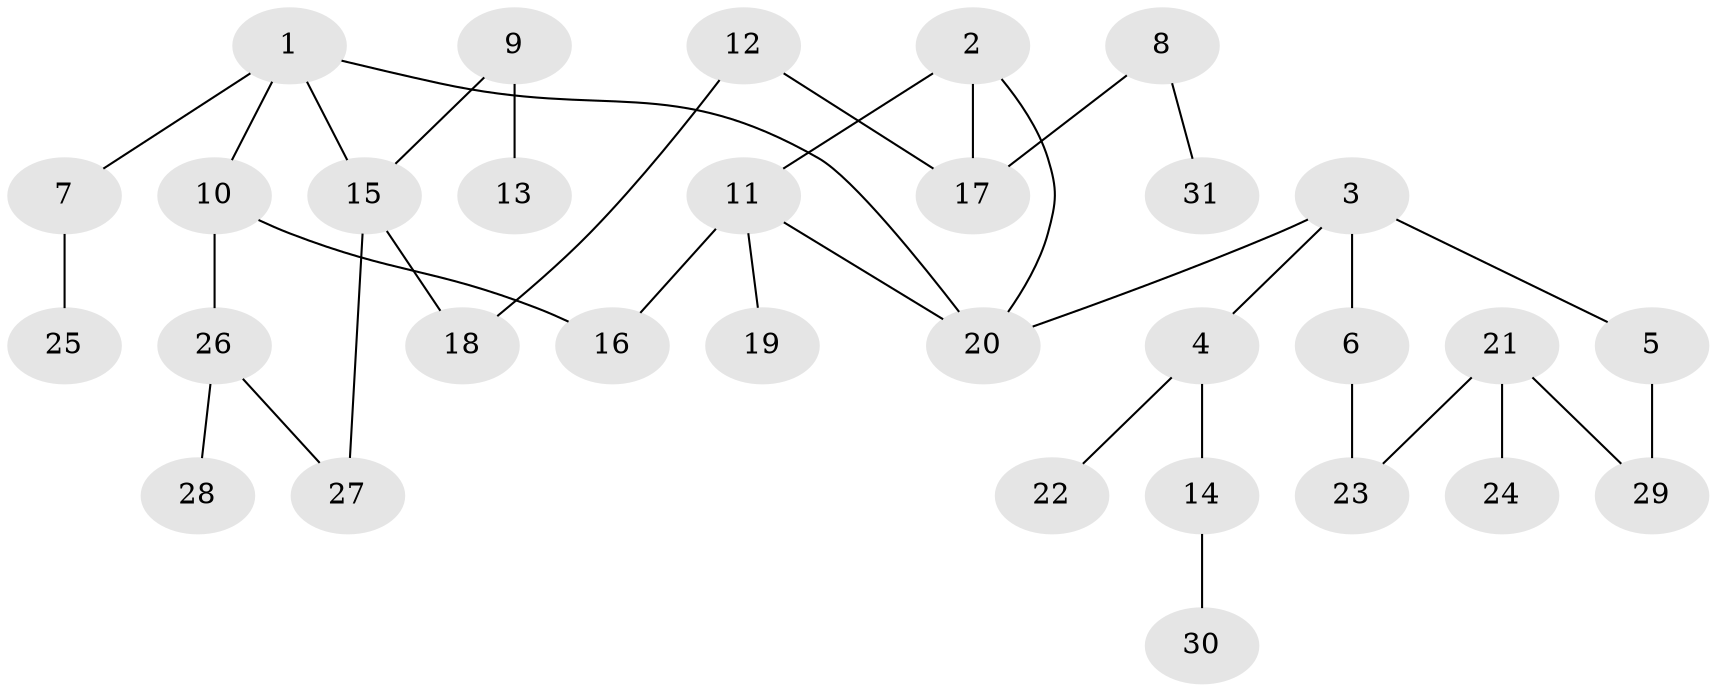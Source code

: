 // original degree distribution, {5: 0.06, 4: 0.08, 3: 0.16, 2: 0.36, 1: 0.34}
// Generated by graph-tools (version 1.1) at 2025/36/03/04/25 23:36:01]
// undirected, 31 vertices, 35 edges
graph export_dot {
  node [color=gray90,style=filled];
  1;
  2;
  3;
  4;
  5;
  6;
  7;
  8;
  9;
  10;
  11;
  12;
  13;
  14;
  15;
  16;
  17;
  18;
  19;
  20;
  21;
  22;
  23;
  24;
  25;
  26;
  27;
  28;
  29;
  30;
  31;
  1 -- 7 [weight=1.0];
  1 -- 10 [weight=1.0];
  1 -- 15 [weight=1.0];
  1 -- 20 [weight=1.0];
  2 -- 11 [weight=1.0];
  2 -- 17 [weight=1.0];
  2 -- 20 [weight=1.0];
  3 -- 4 [weight=1.0];
  3 -- 5 [weight=1.0];
  3 -- 6 [weight=1.0];
  3 -- 20 [weight=1.0];
  4 -- 14 [weight=1.0];
  4 -- 22 [weight=1.0];
  5 -- 29 [weight=1.0];
  6 -- 23 [weight=1.0];
  7 -- 25 [weight=1.0];
  8 -- 17 [weight=1.0];
  8 -- 31 [weight=1.0];
  9 -- 13 [weight=1.0];
  9 -- 15 [weight=1.0];
  10 -- 16 [weight=1.0];
  10 -- 26 [weight=1.0];
  11 -- 16 [weight=1.0];
  11 -- 19 [weight=1.0];
  11 -- 20 [weight=1.0];
  12 -- 17 [weight=1.0];
  12 -- 18 [weight=1.0];
  14 -- 30 [weight=1.0];
  15 -- 18 [weight=1.0];
  15 -- 27 [weight=1.0];
  21 -- 23 [weight=1.0];
  21 -- 24 [weight=1.0];
  21 -- 29 [weight=1.0];
  26 -- 27 [weight=1.0];
  26 -- 28 [weight=1.0];
}
